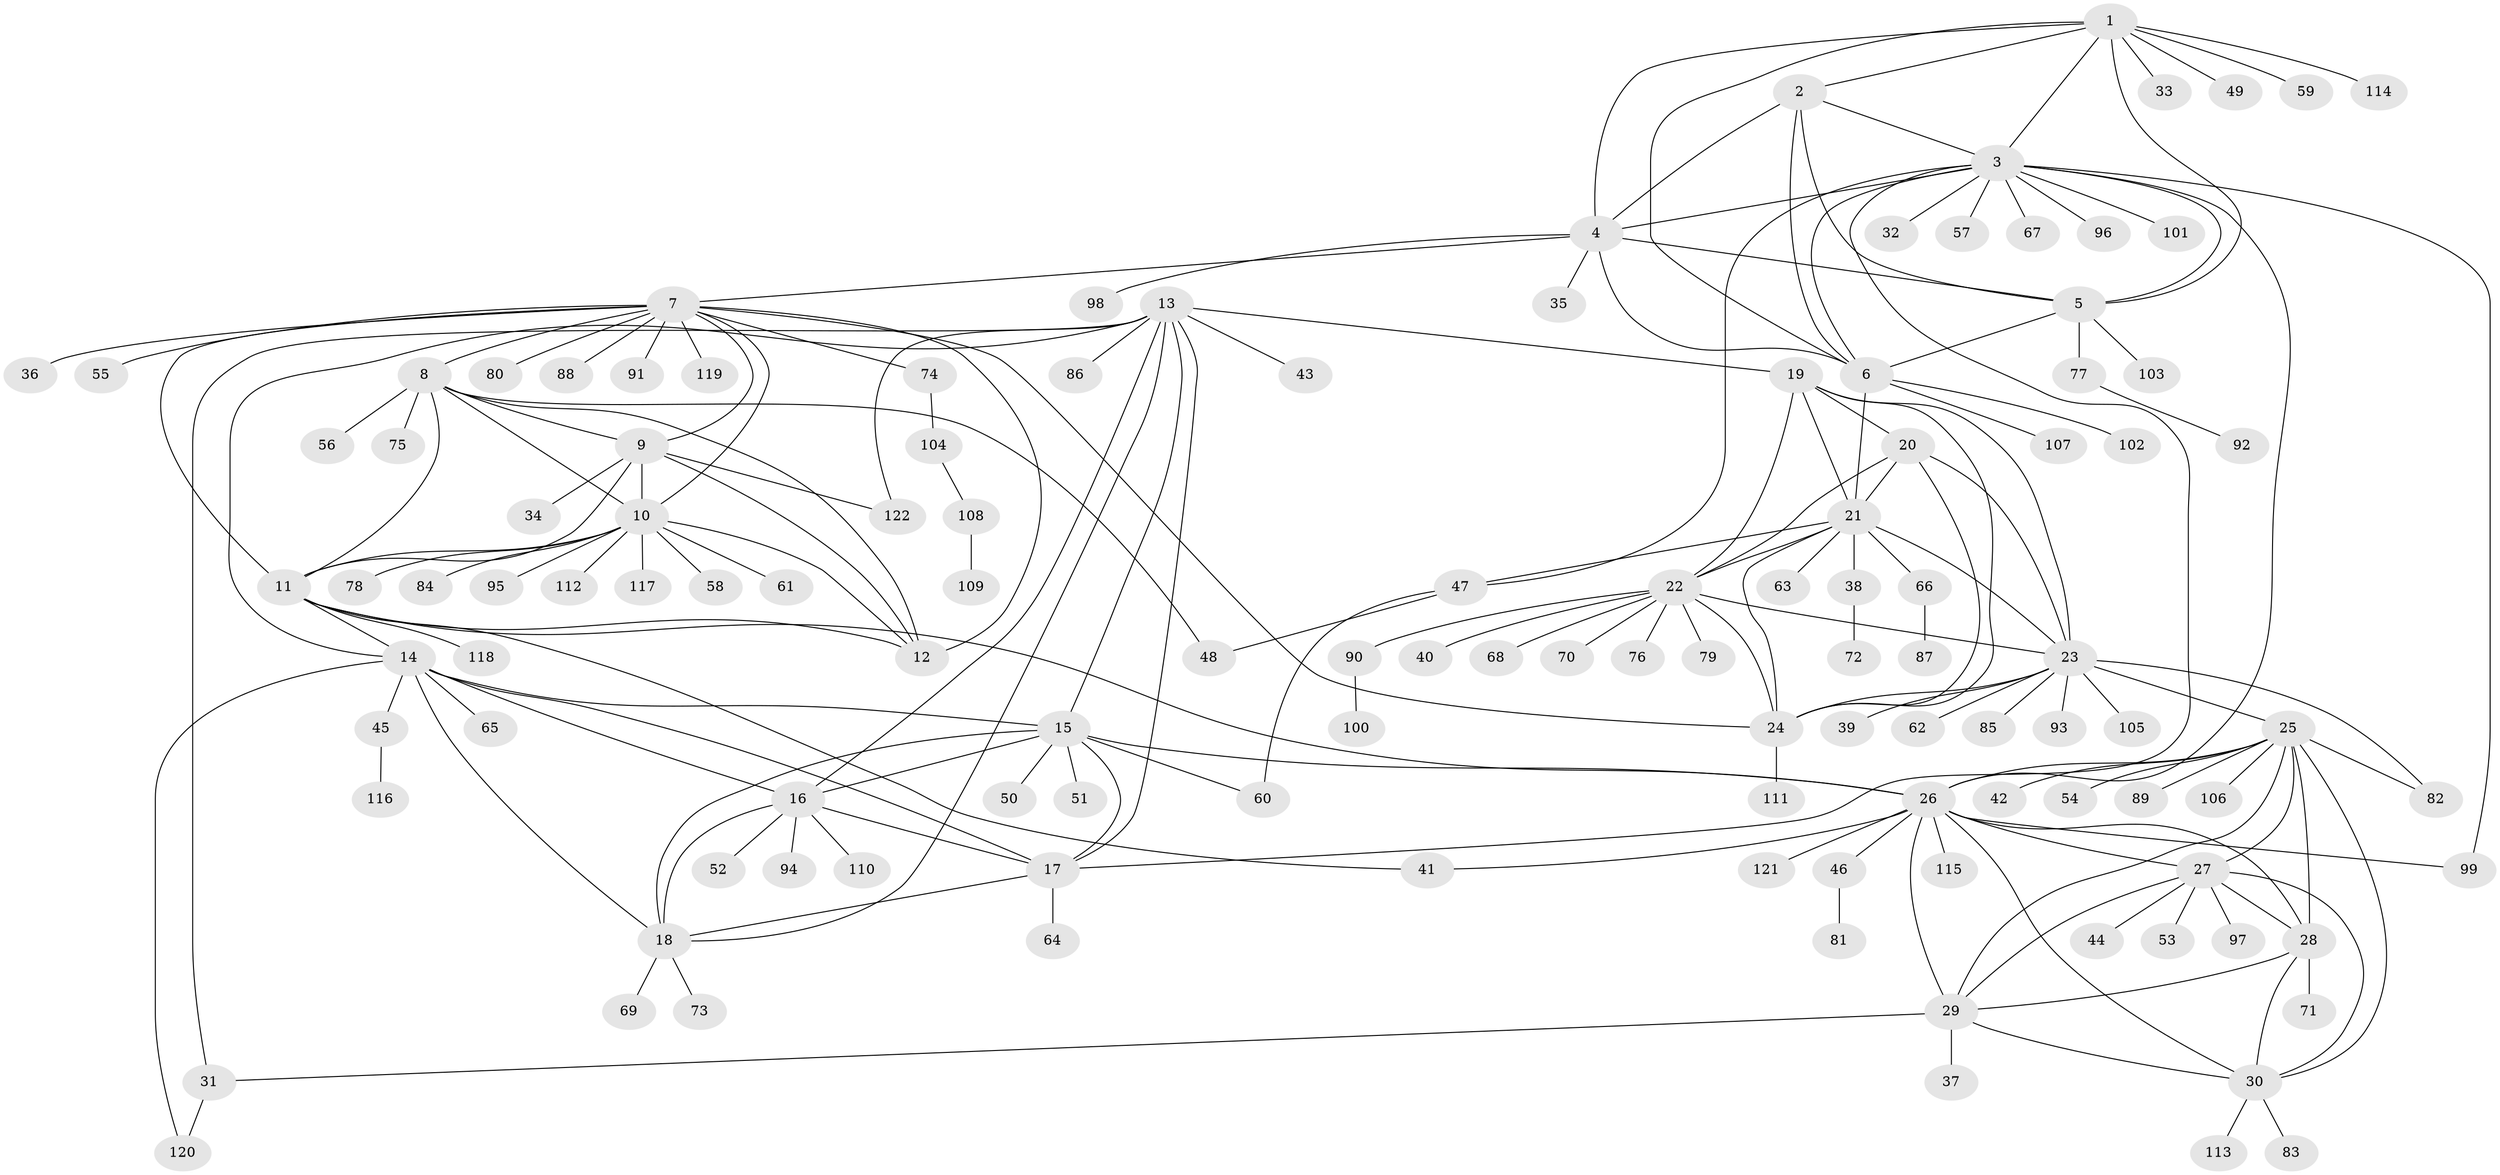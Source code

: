 // coarse degree distribution, {10: 0.027777777777777776, 9: 0.027777777777777776, 8: 0.027777777777777776, 3: 0.05555555555555555, 5: 0.05555555555555555, 7: 0.1111111111111111, 6: 0.08333333333333333, 1: 0.5833333333333334, 2: 0.027777777777777776}
// Generated by graph-tools (version 1.1) at 2025/19/03/04/25 18:19:58]
// undirected, 122 vertices, 186 edges
graph export_dot {
graph [start="1"]
  node [color=gray90,style=filled];
  1;
  2;
  3;
  4;
  5;
  6;
  7;
  8;
  9;
  10;
  11;
  12;
  13;
  14;
  15;
  16;
  17;
  18;
  19;
  20;
  21;
  22;
  23;
  24;
  25;
  26;
  27;
  28;
  29;
  30;
  31;
  32;
  33;
  34;
  35;
  36;
  37;
  38;
  39;
  40;
  41;
  42;
  43;
  44;
  45;
  46;
  47;
  48;
  49;
  50;
  51;
  52;
  53;
  54;
  55;
  56;
  57;
  58;
  59;
  60;
  61;
  62;
  63;
  64;
  65;
  66;
  67;
  68;
  69;
  70;
  71;
  72;
  73;
  74;
  75;
  76;
  77;
  78;
  79;
  80;
  81;
  82;
  83;
  84;
  85;
  86;
  87;
  88;
  89;
  90;
  91;
  92;
  93;
  94;
  95;
  96;
  97;
  98;
  99;
  100;
  101;
  102;
  103;
  104;
  105;
  106;
  107;
  108;
  109;
  110;
  111;
  112;
  113;
  114;
  115;
  116;
  117;
  118;
  119;
  120;
  121;
  122;
  1 -- 2;
  1 -- 3;
  1 -- 4;
  1 -- 5;
  1 -- 6;
  1 -- 33;
  1 -- 49;
  1 -- 59;
  1 -- 114;
  2 -- 3;
  2 -- 4;
  2 -- 5;
  2 -- 6;
  3 -- 4;
  3 -- 5;
  3 -- 6;
  3 -- 17;
  3 -- 26;
  3 -- 32;
  3 -- 47;
  3 -- 57;
  3 -- 67;
  3 -- 96;
  3 -- 99;
  3 -- 101;
  4 -- 5;
  4 -- 6;
  4 -- 7;
  4 -- 35;
  4 -- 98;
  5 -- 6;
  5 -- 77;
  5 -- 103;
  6 -- 21;
  6 -- 102;
  6 -- 107;
  7 -- 8;
  7 -- 9;
  7 -- 10;
  7 -- 11;
  7 -- 12;
  7 -- 24;
  7 -- 36;
  7 -- 55;
  7 -- 74;
  7 -- 80;
  7 -- 88;
  7 -- 91;
  7 -- 119;
  8 -- 9;
  8 -- 10;
  8 -- 11;
  8 -- 12;
  8 -- 48;
  8 -- 56;
  8 -- 75;
  9 -- 10;
  9 -- 11;
  9 -- 12;
  9 -- 34;
  9 -- 122;
  10 -- 11;
  10 -- 12;
  10 -- 58;
  10 -- 61;
  10 -- 78;
  10 -- 84;
  10 -- 95;
  10 -- 112;
  10 -- 117;
  11 -- 12;
  11 -- 14;
  11 -- 26;
  11 -- 41;
  11 -- 118;
  13 -- 14;
  13 -- 15;
  13 -- 16;
  13 -- 17;
  13 -- 18;
  13 -- 19;
  13 -- 31;
  13 -- 43;
  13 -- 86;
  13 -- 122;
  14 -- 15;
  14 -- 16;
  14 -- 17;
  14 -- 18;
  14 -- 45;
  14 -- 65;
  14 -- 120;
  15 -- 16;
  15 -- 17;
  15 -- 18;
  15 -- 26;
  15 -- 50;
  15 -- 51;
  15 -- 60;
  16 -- 17;
  16 -- 18;
  16 -- 52;
  16 -- 94;
  16 -- 110;
  17 -- 18;
  17 -- 64;
  18 -- 69;
  18 -- 73;
  19 -- 20;
  19 -- 21;
  19 -- 22;
  19 -- 23;
  19 -- 24;
  20 -- 21;
  20 -- 22;
  20 -- 23;
  20 -- 24;
  21 -- 22;
  21 -- 23;
  21 -- 24;
  21 -- 38;
  21 -- 47;
  21 -- 63;
  21 -- 66;
  22 -- 23;
  22 -- 24;
  22 -- 40;
  22 -- 68;
  22 -- 70;
  22 -- 76;
  22 -- 79;
  22 -- 90;
  23 -- 24;
  23 -- 25;
  23 -- 39;
  23 -- 62;
  23 -- 82;
  23 -- 85;
  23 -- 93;
  23 -- 105;
  24 -- 111;
  25 -- 26;
  25 -- 27;
  25 -- 28;
  25 -- 29;
  25 -- 30;
  25 -- 42;
  25 -- 54;
  25 -- 82;
  25 -- 89;
  25 -- 106;
  26 -- 27;
  26 -- 28;
  26 -- 29;
  26 -- 30;
  26 -- 41;
  26 -- 46;
  26 -- 99;
  26 -- 115;
  26 -- 121;
  27 -- 28;
  27 -- 29;
  27 -- 30;
  27 -- 44;
  27 -- 53;
  27 -- 97;
  28 -- 29;
  28 -- 30;
  28 -- 71;
  29 -- 30;
  29 -- 31;
  29 -- 37;
  30 -- 83;
  30 -- 113;
  31 -- 120;
  38 -- 72;
  45 -- 116;
  46 -- 81;
  47 -- 48;
  47 -- 60;
  66 -- 87;
  74 -- 104;
  77 -- 92;
  90 -- 100;
  104 -- 108;
  108 -- 109;
}
